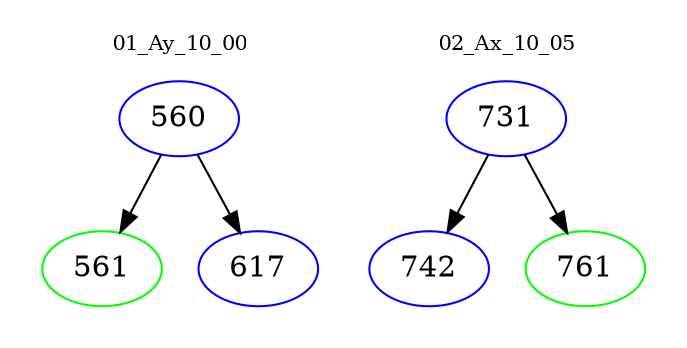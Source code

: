 digraph{
subgraph cluster_0 {
color = white
label = "01_Ay_10_00";
fontsize=10;
T0_560 [label="560", color="blue"]
T0_560 -> T0_561 [color="black"]
T0_561 [label="561", color="green"]
T0_560 -> T0_617 [color="black"]
T0_617 [label="617", color="blue"]
}
subgraph cluster_1 {
color = white
label = "02_Ax_10_05";
fontsize=10;
T1_731 [label="731", color="blue"]
T1_731 -> T1_742 [color="black"]
T1_742 [label="742", color="blue"]
T1_731 -> T1_761 [color="black"]
T1_761 [label="761", color="green"]
}
}
